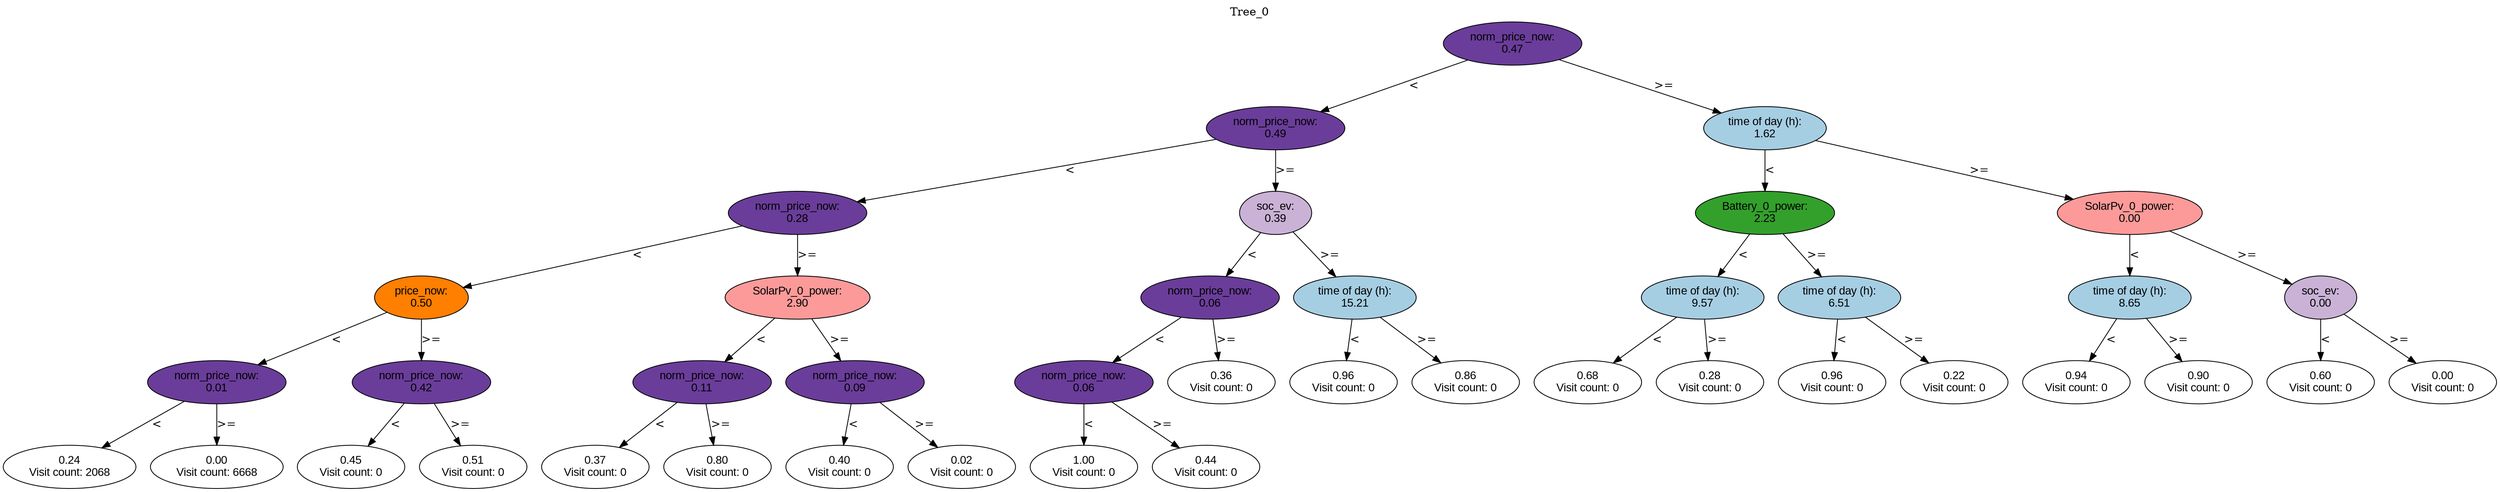 digraph BST {
    node [fontname="Arial" style=filled colorscheme=paired12];
    0 [ label = "norm_price_now:
0.47" fillcolor=10];
    1 [ label = "norm_price_now:
0.49" fillcolor=10];
    2 [ label = "norm_price_now:
0.28" fillcolor=10];
    3 [ label = "price_now:
0.50" fillcolor=8];
    4 [ label = "norm_price_now:
0.01" fillcolor=10];
    5 [ label = "0.24
Visit count: 2068" fillcolor=white];
    6 [ label = "0.00
Visit count: 6668" fillcolor=white];
    7 [ label = "norm_price_now:
0.42" fillcolor=10];
    8 [ label = "0.45
Visit count: 0" fillcolor=white];
    9 [ label = "0.51
Visit count: 0" fillcolor=white];
    10 [ label = "SolarPv_0_power:
2.90" fillcolor=5];
    11 [ label = "norm_price_now:
0.11" fillcolor=10];
    12 [ label = "0.37
Visit count: 0" fillcolor=white];
    13 [ label = "0.80
Visit count: 0" fillcolor=white];
    14 [ label = "norm_price_now:
0.09" fillcolor=10];
    15 [ label = "0.40
Visit count: 0" fillcolor=white];
    16 [ label = "0.02
Visit count: 0" fillcolor=white];
    17 [ label = "soc_ev:
0.39" fillcolor=9];
    18 [ label = "norm_price_now:
0.06" fillcolor=10];
    19 [ label = "norm_price_now:
0.06" fillcolor=10];
    20 [ label = "1.00
Visit count: 0" fillcolor=white];
    21 [ label = "0.44
Visit count: 0" fillcolor=white];
    22 [ label = "0.36
Visit count: 0" fillcolor=white];
    23 [ label = "time of day (h):
15.21" fillcolor=1];
    24 [ label = "0.96
Visit count: 0" fillcolor=white];
    25 [ label = "0.86
Visit count: 0" fillcolor=white];
    26 [ label = "time of day (h):
1.62" fillcolor=1];
    27 [ label = "Battery_0_power:
2.23" fillcolor=4];
    28 [ label = "time of day (h):
9.57" fillcolor=1];
    29 [ label = "0.68
Visit count: 0" fillcolor=white];
    30 [ label = "0.28
Visit count: 0" fillcolor=white];
    31 [ label = "time of day (h):
6.51" fillcolor=1];
    32 [ label = "0.96
Visit count: 0" fillcolor=white];
    33 [ label = "0.22
Visit count: 0" fillcolor=white];
    34 [ label = "SolarPv_0_power:
0.00" fillcolor=5];
    35 [ label = "time of day (h):
8.65" fillcolor=1];
    36 [ label = "0.94
Visit count: 0" fillcolor=white];
    37 [ label = "0.90
Visit count: 0" fillcolor=white];
    38 [ label = "soc_ev:
0.00" fillcolor=9];
    39 [ label = "0.60
Visit count: 0" fillcolor=white];
    40 [ label = "0.00
Visit count: 0" fillcolor=white];

    0  -> 1[ label = "<"];
    0  -> 26[ label = ">="];
    1  -> 2[ label = "<"];
    1  -> 17[ label = ">="];
    2  -> 3[ label = "<"];
    2  -> 10[ label = ">="];
    3  -> 4[ label = "<"];
    3  -> 7[ label = ">="];
    4  -> 5[ label = "<"];
    4  -> 6[ label = ">="];
    7  -> 8[ label = "<"];
    7  -> 9[ label = ">="];
    10  -> 11[ label = "<"];
    10  -> 14[ label = ">="];
    11  -> 12[ label = "<"];
    11  -> 13[ label = ">="];
    14  -> 15[ label = "<"];
    14  -> 16[ label = ">="];
    17  -> 18[ label = "<"];
    17  -> 23[ label = ">="];
    18  -> 19[ label = "<"];
    18  -> 22[ label = ">="];
    19  -> 20[ label = "<"];
    19  -> 21[ label = ">="];
    23  -> 24[ label = "<"];
    23  -> 25[ label = ">="];
    26  -> 27[ label = "<"];
    26  -> 34[ label = ">="];
    27  -> 28[ label = "<"];
    27  -> 31[ label = ">="];
    28  -> 29[ label = "<"];
    28  -> 30[ label = ">="];
    31  -> 32[ label = "<"];
    31  -> 33[ label = ">="];
    34  -> 35[ label = "<"];
    34  -> 38[ label = ">="];
    35  -> 36[ label = "<"];
    35  -> 37[ label = ">="];
    38  -> 39[ label = "<"];
    38  -> 40[ label = ">="];

    labelloc="t";
    label="Tree_0";
}